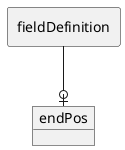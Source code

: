 @startuml
allowmixing
skinparam linetype ortho

rectangle "fieldDefinition" as p1
object "endPos" as e
p1 --o| e
@enduml